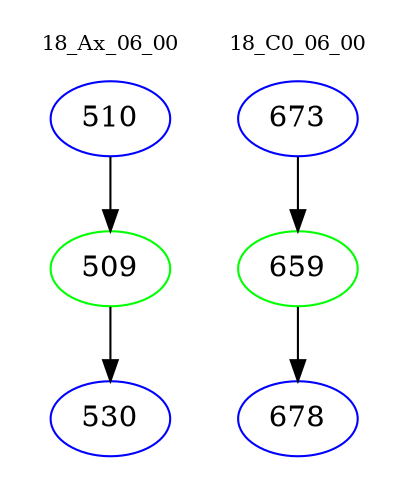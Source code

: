 digraph{
subgraph cluster_0 {
color = white
label = "18_Ax_06_00";
fontsize=10;
T0_510 [label="510", color="blue"]
T0_510 -> T0_509 [color="black"]
T0_509 [label="509", color="green"]
T0_509 -> T0_530 [color="black"]
T0_530 [label="530", color="blue"]
}
subgraph cluster_1 {
color = white
label = "18_C0_06_00";
fontsize=10;
T1_673 [label="673", color="blue"]
T1_673 -> T1_659 [color="black"]
T1_659 [label="659", color="green"]
T1_659 -> T1_678 [color="black"]
T1_678 [label="678", color="blue"]
}
}
